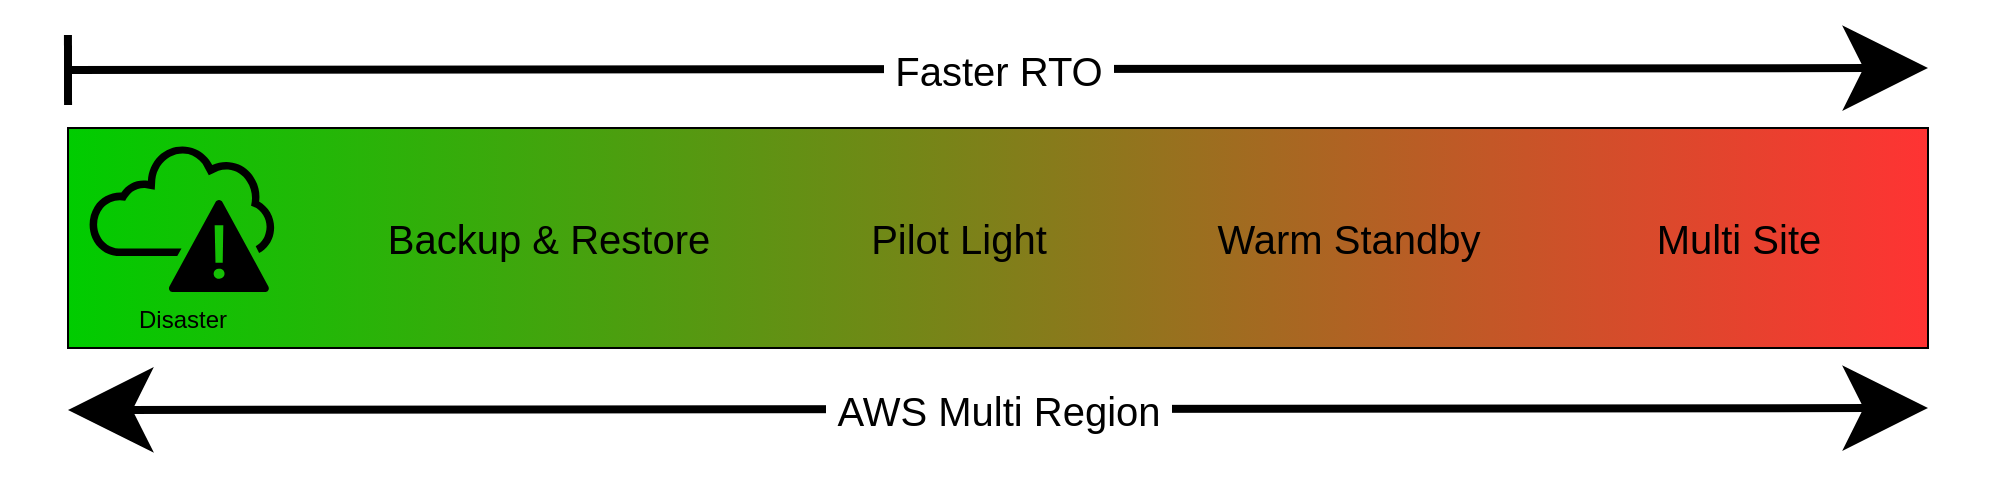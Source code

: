 <mxfile version="21.5.1" type="device">
  <diagram name="Page-1" id="pojwVhFQjaks1TvOoS6w">
    <mxGraphModel dx="1717" dy="700" grid="1" gridSize="10" guides="1" tooltips="1" connect="1" arrows="1" fold="1" page="1" pageScale="1" pageWidth="827" pageHeight="1169" math="0" shadow="0">
      <root>
        <mxCell id="0" />
        <mxCell id="1" parent="0" />
        <mxCell id="SWwUbeUap5Pi2Jigo5oW-2" value="" style="rounded=0;whiteSpace=wrap;html=1;gradientColor=#00CC00;gradientDirection=west;fillColor=#FF3333;" vertex="1" parent="1">
          <mxGeometry x="200" y="160" width="930" height="110" as="geometry" />
        </mxCell>
        <mxCell id="SWwUbeUap5Pi2Jigo5oW-3" value="Disaster" style="sketch=0;pointerEvents=1;shadow=0;dashed=0;html=1;strokeColor=none;labelPosition=center;verticalLabelPosition=bottom;outlineConnect=0;verticalAlign=top;align=center;shape=mxgraph.office.clouds.cloud_disaster;fillColor=#000000;" vertex="1" parent="1">
          <mxGeometry x="210" y="168" width="94" height="74" as="geometry" />
        </mxCell>
        <mxCell id="SWwUbeUap5Pi2Jigo5oW-5" value="Backup &amp;amp; Restore" style="text;html=1;align=center;verticalAlign=middle;resizable=0;points=[];autosize=1;strokeColor=none;fillColor=none;fontSize=20;" vertex="1" parent="1">
          <mxGeometry x="350" y="195" width="180" height="40" as="geometry" />
        </mxCell>
        <mxCell id="SWwUbeUap5Pi2Jigo5oW-6" value="Pilot Light" style="text;html=1;align=center;verticalAlign=middle;resizable=0;points=[];autosize=1;strokeColor=none;fillColor=none;fontSize=20;" vertex="1" parent="1">
          <mxGeometry x="590" y="195" width="110" height="40" as="geometry" />
        </mxCell>
        <mxCell id="SWwUbeUap5Pi2Jigo5oW-7" value="Warm Standby" style="text;html=1;align=center;verticalAlign=middle;resizable=0;points=[];autosize=1;strokeColor=none;fillColor=none;fontSize=20;" vertex="1" parent="1">
          <mxGeometry x="760" y="195" width="160" height="40" as="geometry" />
        </mxCell>
        <mxCell id="SWwUbeUap5Pi2Jigo5oW-8" value="Multi Site" style="text;html=1;align=center;verticalAlign=middle;resizable=0;points=[];autosize=1;strokeColor=none;fillColor=none;fontSize=20;" vertex="1" parent="1">
          <mxGeometry x="980" y="195" width="110" height="40" as="geometry" />
        </mxCell>
        <mxCell id="SWwUbeUap5Pi2Jigo5oW-9" value="&amp;nbsp;Faster RTO&amp;nbsp;" style="edgeStyle=none;orthogonalLoop=1;jettySize=auto;html=1;rounded=0;startArrow=baseDash;startFill=0;strokeWidth=4;fontSize=20;endSize=30;startSize=30;" edge="1" parent="1">
          <mxGeometry width="100" relative="1" as="geometry">
            <mxPoint x="200" y="131" as="sourcePoint" />
            <mxPoint x="1130" y="130" as="targetPoint" />
            <Array as="points" />
          </mxGeometry>
        </mxCell>
        <mxCell id="SWwUbeUap5Pi2Jigo5oW-10" value="&amp;nbsp;AWS Multi Region&amp;nbsp;" style="edgeStyle=none;orthogonalLoop=1;jettySize=auto;html=1;rounded=0;startArrow=classic;startFill=1;strokeWidth=4;fontSize=20;endSize=30;startSize=30;" edge="1" parent="1">
          <mxGeometry width="100" relative="1" as="geometry">
            <mxPoint x="200" y="301" as="sourcePoint" />
            <mxPoint x="1130" y="300" as="targetPoint" />
            <Array as="points" />
          </mxGeometry>
        </mxCell>
      </root>
    </mxGraphModel>
  </diagram>
</mxfile>
